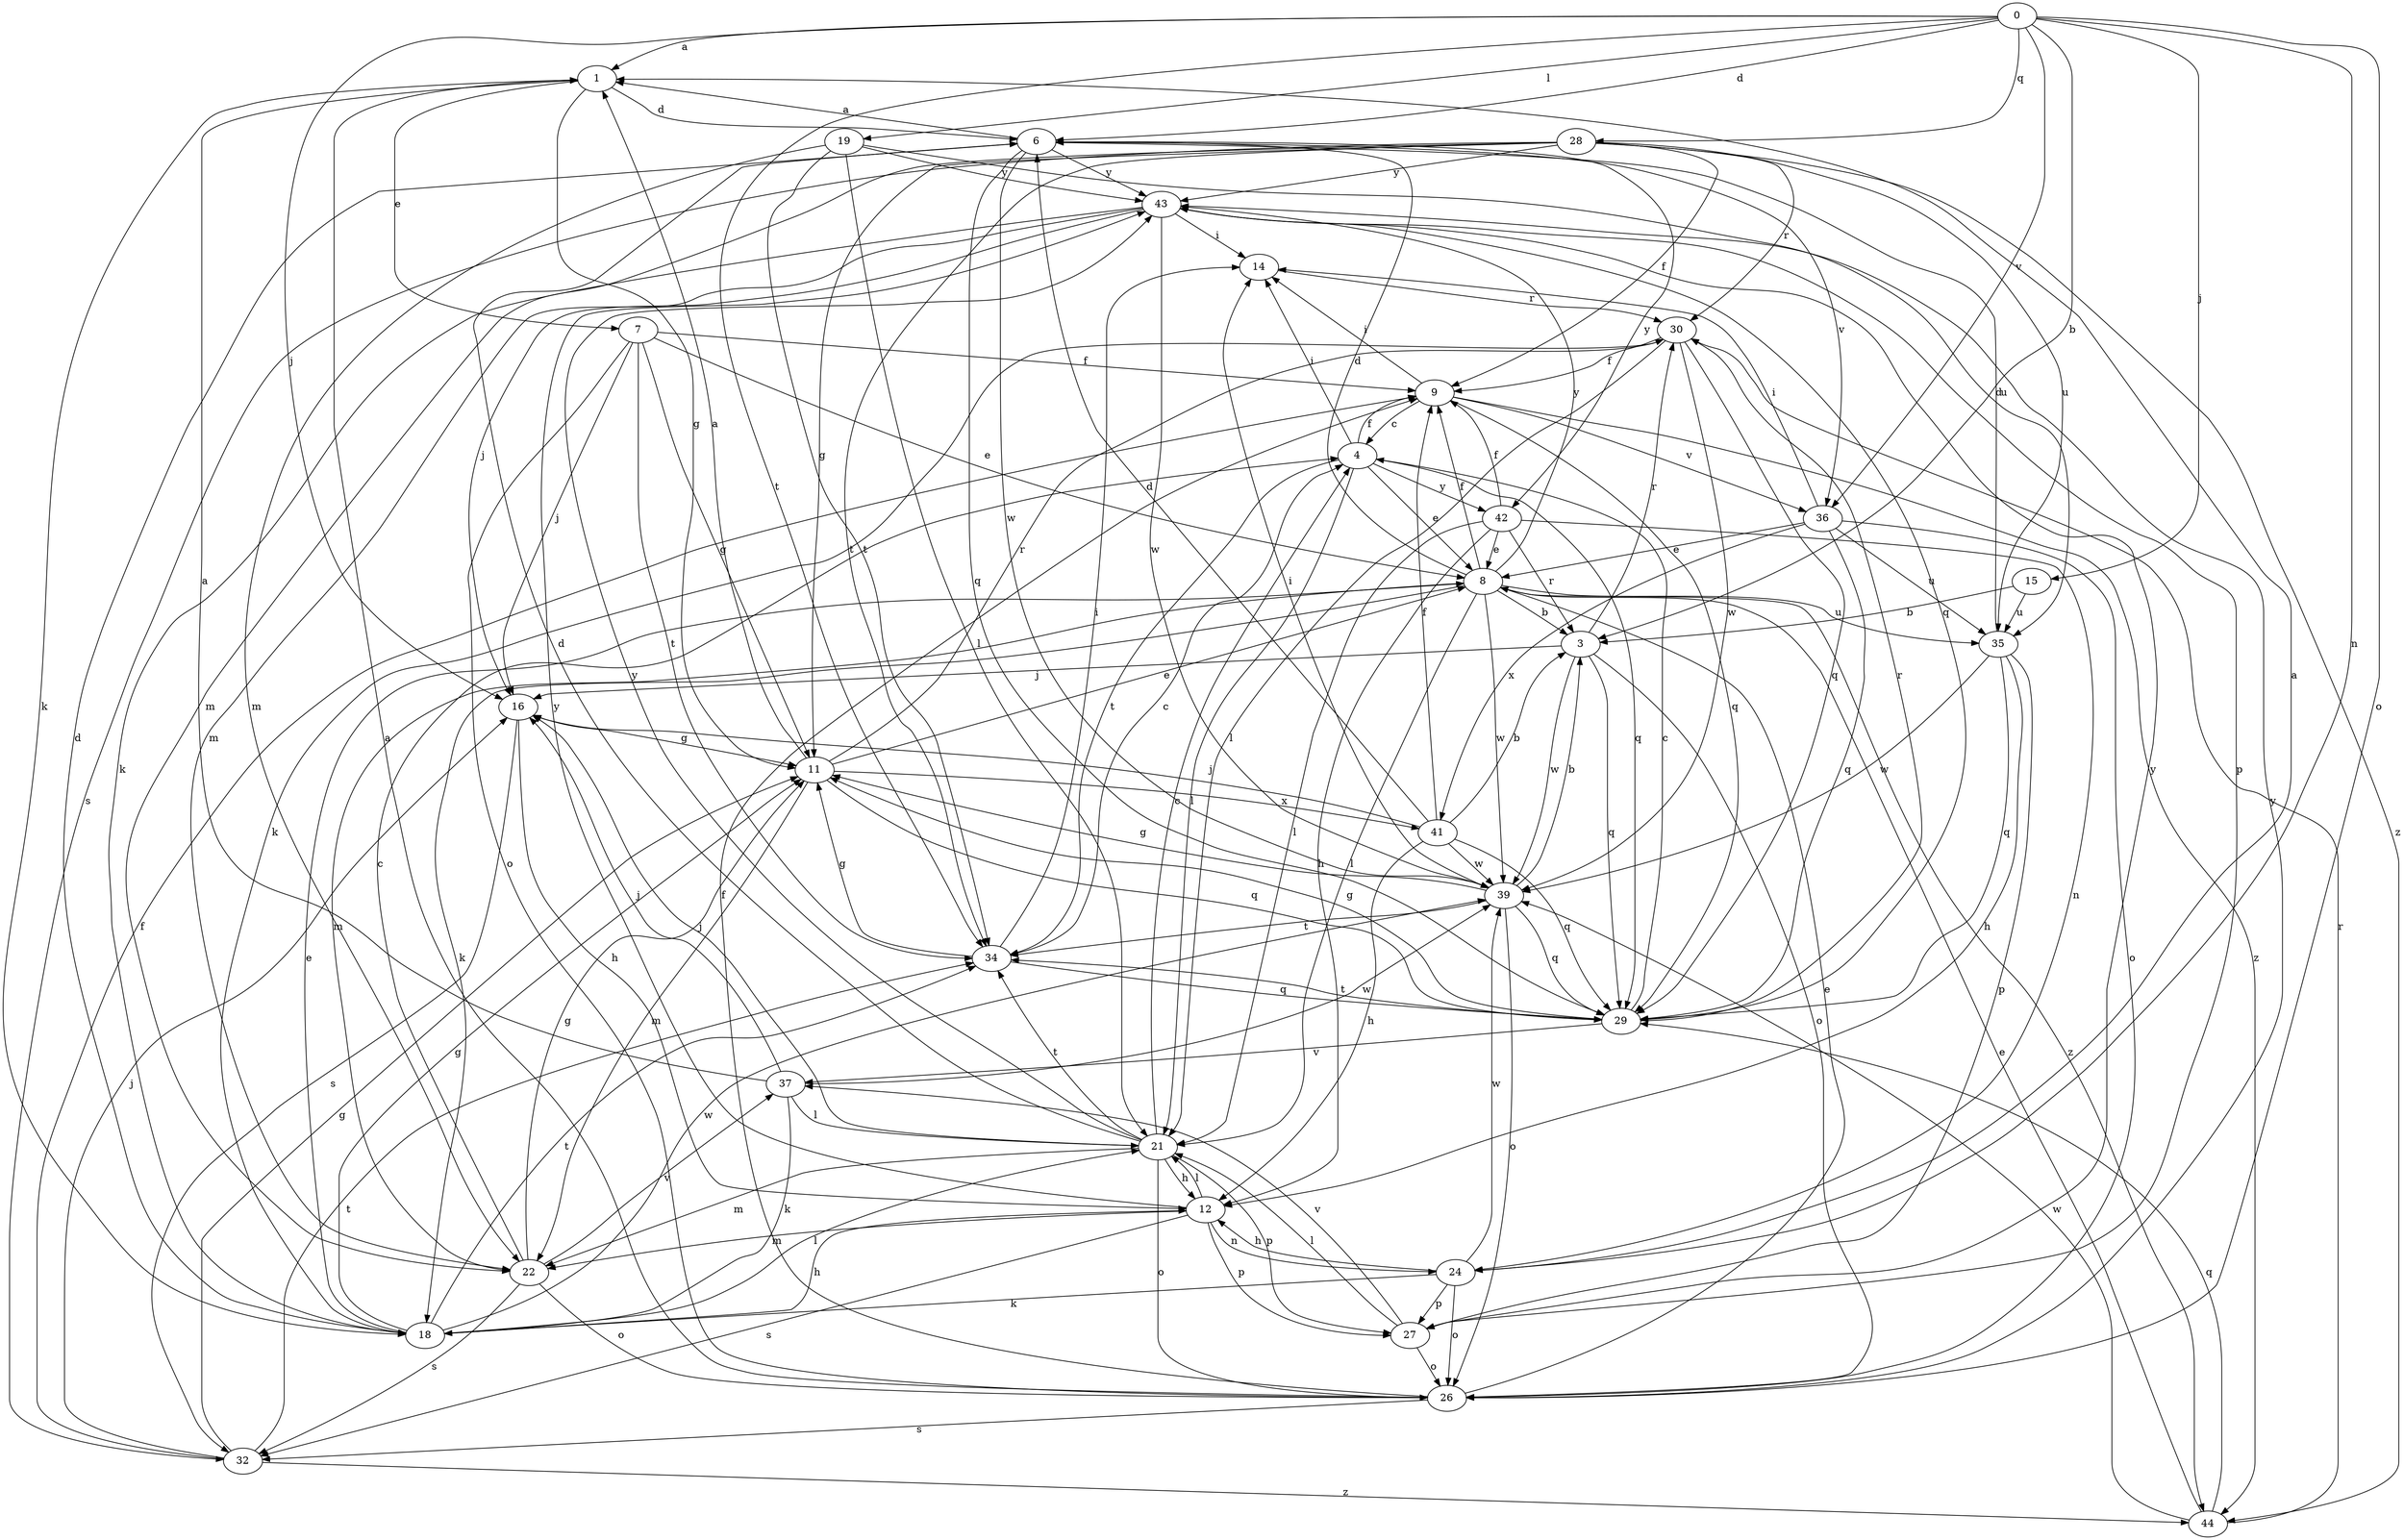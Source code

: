 strict digraph  {
0;
1;
3;
4;
6;
7;
8;
9;
11;
12;
14;
15;
16;
18;
19;
21;
22;
24;
26;
27;
28;
29;
30;
32;
34;
35;
36;
37;
39;
41;
42;
43;
44;
0 -> 1  [label=a];
0 -> 3  [label=b];
0 -> 6  [label=d];
0 -> 15  [label=j];
0 -> 16  [label=j];
0 -> 19  [label=l];
0 -> 24  [label=n];
0 -> 26  [label=o];
0 -> 28  [label=q];
0 -> 34  [label=t];
0 -> 36  [label=v];
1 -> 6  [label=d];
1 -> 7  [label=e];
1 -> 11  [label=g];
1 -> 18  [label=k];
3 -> 16  [label=j];
3 -> 26  [label=o];
3 -> 29  [label=q];
3 -> 30  [label=r];
3 -> 39  [label=w];
4 -> 8  [label=e];
4 -> 9  [label=f];
4 -> 14  [label=i];
4 -> 21  [label=l];
4 -> 29  [label=q];
4 -> 34  [label=t];
4 -> 42  [label=y];
6 -> 1  [label=a];
6 -> 29  [label=q];
6 -> 36  [label=v];
6 -> 39  [label=w];
6 -> 42  [label=y];
6 -> 43  [label=y];
7 -> 8  [label=e];
7 -> 9  [label=f];
7 -> 11  [label=g];
7 -> 16  [label=j];
7 -> 26  [label=o];
7 -> 34  [label=t];
8 -> 3  [label=b];
8 -> 6  [label=d];
8 -> 9  [label=f];
8 -> 18  [label=k];
8 -> 21  [label=l];
8 -> 22  [label=m];
8 -> 35  [label=u];
8 -> 39  [label=w];
8 -> 43  [label=y];
8 -> 44  [label=z];
9 -> 4  [label=c];
9 -> 14  [label=i];
9 -> 29  [label=q];
9 -> 36  [label=v];
9 -> 44  [label=z];
11 -> 1  [label=a];
11 -> 8  [label=e];
11 -> 22  [label=m];
11 -> 29  [label=q];
11 -> 30  [label=r];
11 -> 41  [label=x];
12 -> 21  [label=l];
12 -> 22  [label=m];
12 -> 24  [label=n];
12 -> 27  [label=p];
12 -> 32  [label=s];
12 -> 43  [label=y];
14 -> 30  [label=r];
15 -> 3  [label=b];
15 -> 35  [label=u];
16 -> 11  [label=g];
16 -> 12  [label=h];
16 -> 32  [label=s];
18 -> 6  [label=d];
18 -> 8  [label=e];
18 -> 11  [label=g];
18 -> 12  [label=h];
18 -> 21  [label=l];
18 -> 34  [label=t];
18 -> 39  [label=w];
19 -> 21  [label=l];
19 -> 22  [label=m];
19 -> 34  [label=t];
19 -> 35  [label=u];
19 -> 43  [label=y];
21 -> 4  [label=c];
21 -> 6  [label=d];
21 -> 12  [label=h];
21 -> 16  [label=j];
21 -> 22  [label=m];
21 -> 26  [label=o];
21 -> 27  [label=p];
21 -> 34  [label=t];
21 -> 43  [label=y];
22 -> 4  [label=c];
22 -> 11  [label=g];
22 -> 26  [label=o];
22 -> 32  [label=s];
22 -> 37  [label=v];
24 -> 1  [label=a];
24 -> 12  [label=h];
24 -> 18  [label=k];
24 -> 26  [label=o];
24 -> 27  [label=p];
24 -> 39  [label=w];
26 -> 1  [label=a];
26 -> 8  [label=e];
26 -> 9  [label=f];
26 -> 32  [label=s];
26 -> 43  [label=y];
27 -> 21  [label=l];
27 -> 26  [label=o];
27 -> 37  [label=v];
27 -> 43  [label=y];
28 -> 9  [label=f];
28 -> 11  [label=g];
28 -> 22  [label=m];
28 -> 30  [label=r];
28 -> 32  [label=s];
28 -> 34  [label=t];
28 -> 35  [label=u];
28 -> 43  [label=y];
28 -> 44  [label=z];
29 -> 4  [label=c];
29 -> 11  [label=g];
29 -> 30  [label=r];
29 -> 34  [label=t];
29 -> 37  [label=v];
30 -> 9  [label=f];
30 -> 18  [label=k];
30 -> 21  [label=l];
30 -> 29  [label=q];
30 -> 39  [label=w];
32 -> 9  [label=f];
32 -> 11  [label=g];
32 -> 16  [label=j];
32 -> 34  [label=t];
32 -> 44  [label=z];
34 -> 4  [label=c];
34 -> 11  [label=g];
34 -> 14  [label=i];
34 -> 29  [label=q];
35 -> 6  [label=d];
35 -> 12  [label=h];
35 -> 27  [label=p];
35 -> 29  [label=q];
35 -> 39  [label=w];
36 -> 8  [label=e];
36 -> 14  [label=i];
36 -> 26  [label=o];
36 -> 29  [label=q];
36 -> 35  [label=u];
36 -> 41  [label=x];
37 -> 1  [label=a];
37 -> 16  [label=j];
37 -> 18  [label=k];
37 -> 21  [label=l];
37 -> 39  [label=w];
39 -> 3  [label=b];
39 -> 11  [label=g];
39 -> 14  [label=i];
39 -> 26  [label=o];
39 -> 29  [label=q];
39 -> 34  [label=t];
41 -> 3  [label=b];
41 -> 6  [label=d];
41 -> 9  [label=f];
41 -> 12  [label=h];
41 -> 16  [label=j];
41 -> 29  [label=q];
41 -> 39  [label=w];
42 -> 8  [label=e];
42 -> 9  [label=f];
42 -> 12  [label=h];
42 -> 21  [label=l];
42 -> 24  [label=n];
42 -> 3  [label=r];
43 -> 14  [label=i];
43 -> 16  [label=j];
43 -> 18  [label=k];
43 -> 22  [label=m];
43 -> 27  [label=p];
43 -> 29  [label=q];
43 -> 39  [label=w];
44 -> 8  [label=e];
44 -> 29  [label=q];
44 -> 30  [label=r];
44 -> 39  [label=w];
}
